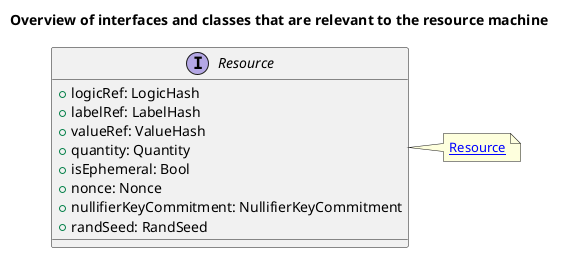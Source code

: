 @startuml
' This is an overview of interfaces and classes that are relevant to the resource machine
title
Overview of interfaces and classes that are relevant to the resource machine
end title

' This is the interface of a `resource`
interface Resource {
        ' logic reference, a logic hash
        +logicRef: LogicHash
        ' logic reference, a label hash
        +labelRef: LabelHash
        ' value reference, a value hash
        +valueRef: ValueHash
        ' quantity of Quantity type
        +quantity: Quantity
        ' whether or not the resource is ephemeral
        +isEphemeral: Bool
        ' nonce, a number used once
        +nonce: Nonce
        ' the nullifier key commitment
        +nullifierKeyCommitment: NullifierKeyCommitment
        ' a seed for pseud-random number generation
        +randSeed: RandSeed
/' TODO leftoververs from Anthony s dag
TODO        +commitment(): Commitment
TODO        +nullifier(NullifierKey): Nullifier
TODO        +kind(): Kind
TODO        +delta(): DeltaHash
TODO        +tag(consumed: Bool) Tag
'/
}
note right
[[https://specs.anoma.net/v0.1.4/arch/system/state/resource_machine/data_structures/resource/index.html#resource Resource]]
end note

@enduml
